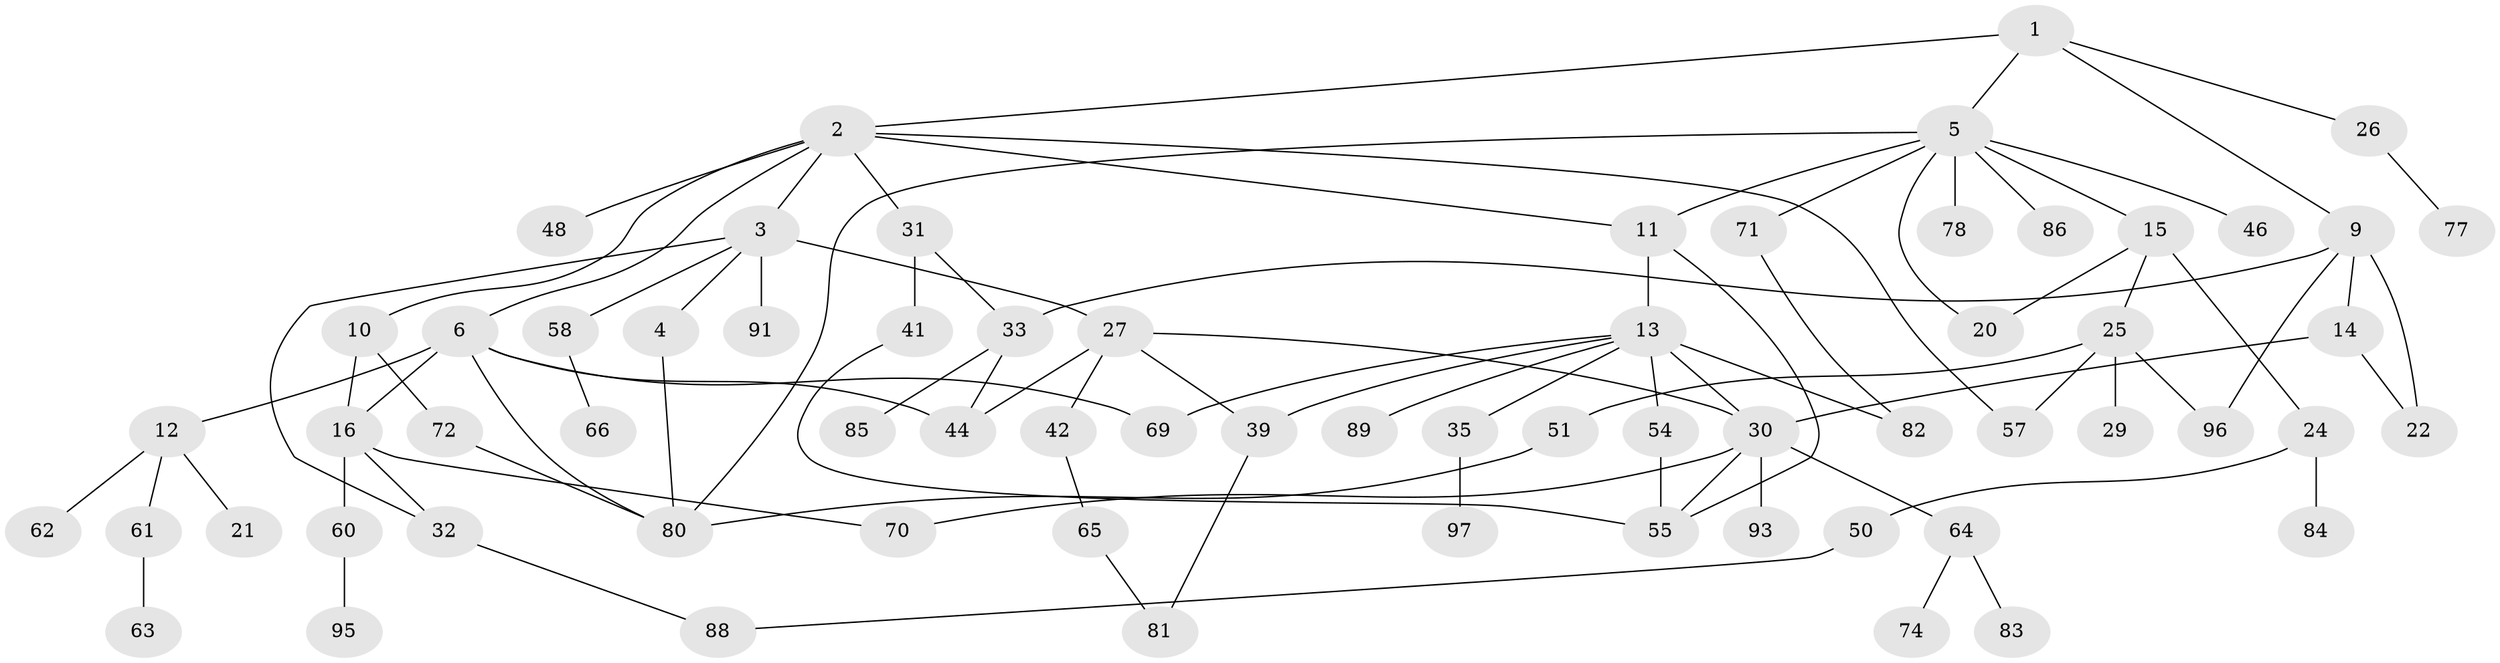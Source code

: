 // original degree distribution, {4: 0.13, 6: 0.03, 7: 0.02, 2: 0.31, 8: 0.01, 5: 0.02, 3: 0.19, 1: 0.29}
// Generated by graph-tools (version 1.1) at 2025/38/02/21/25 10:38:51]
// undirected, 67 vertices, 91 edges
graph export_dot {
graph [start="1"]
  node [color=gray90,style=filled];
  1 [super="+7"];
  2 [super="+8"];
  3 [super="+40"];
  4;
  5 [super="+67"];
  6 [super="+18"];
  9 [super="+47"];
  10;
  11 [super="+17"];
  12 [super="+34"];
  13 [super="+23"];
  14 [super="+28"];
  15;
  16 [super="+19"];
  20;
  21;
  22;
  24 [super="+38"];
  25 [super="+36"];
  26;
  27 [super="+90"];
  29 [super="+59"];
  30 [super="+43"];
  31;
  32 [super="+99"];
  33 [super="+53"];
  35 [super="+37"];
  39 [super="+49"];
  41 [super="+79"];
  42 [super="+52"];
  44 [super="+45"];
  46 [super="+68"];
  48;
  50 [super="+87"];
  51 [super="+92"];
  54 [super="+75"];
  55 [super="+56"];
  57;
  58;
  60;
  61;
  62 [super="+73"];
  63 [super="+100"];
  64;
  65;
  66 [super="+94"];
  69;
  70;
  71 [super="+76"];
  72;
  74;
  77;
  78;
  80 [super="+98"];
  81;
  82;
  83;
  84;
  85;
  86;
  88;
  89;
  91;
  93;
  95;
  96;
  97;
  1 -- 2;
  1 -- 5;
  1 -- 9;
  1 -- 26;
  2 -- 3;
  2 -- 6;
  2 -- 10;
  2 -- 31;
  2 -- 48;
  2 -- 57;
  2 -- 11;
  3 -- 4;
  3 -- 27;
  3 -- 58;
  3 -- 91;
  3 -- 32;
  4 -- 80;
  5 -- 11;
  5 -- 15;
  5 -- 20;
  5 -- 46;
  5 -- 78;
  5 -- 86;
  5 -- 71;
  5 -- 80;
  6 -- 12;
  6 -- 44;
  6 -- 69;
  6 -- 80;
  6 -- 16;
  9 -- 14;
  9 -- 33;
  9 -- 96;
  9 -- 22;
  10 -- 16;
  10 -- 72;
  11 -- 13;
  11 -- 55;
  12 -- 21;
  12 -- 62;
  12 -- 61;
  13 -- 35;
  13 -- 54 [weight=2];
  13 -- 89;
  13 -- 82;
  13 -- 69;
  13 -- 39;
  13 -- 30;
  14 -- 22;
  14 -- 30;
  15 -- 24;
  15 -- 25;
  15 -- 20;
  16 -- 60;
  16 -- 70;
  16 -- 32;
  24 -- 84;
  24 -- 50;
  25 -- 29;
  25 -- 51;
  25 -- 57;
  25 -- 96;
  26 -- 77;
  27 -- 42;
  27 -- 39;
  27 -- 30;
  27 -- 44;
  30 -- 93;
  30 -- 64;
  30 -- 70;
  30 -- 55;
  31 -- 41;
  31 -- 33;
  32 -- 88;
  33 -- 85;
  33 -- 44;
  35 -- 97;
  39 -- 81;
  41 -- 55;
  42 -- 65;
  50 -- 88;
  51 -- 80;
  54 -- 55;
  58 -- 66;
  60 -- 95;
  61 -- 63;
  64 -- 74;
  64 -- 83;
  65 -- 81;
  71 -- 82;
  72 -- 80;
}
